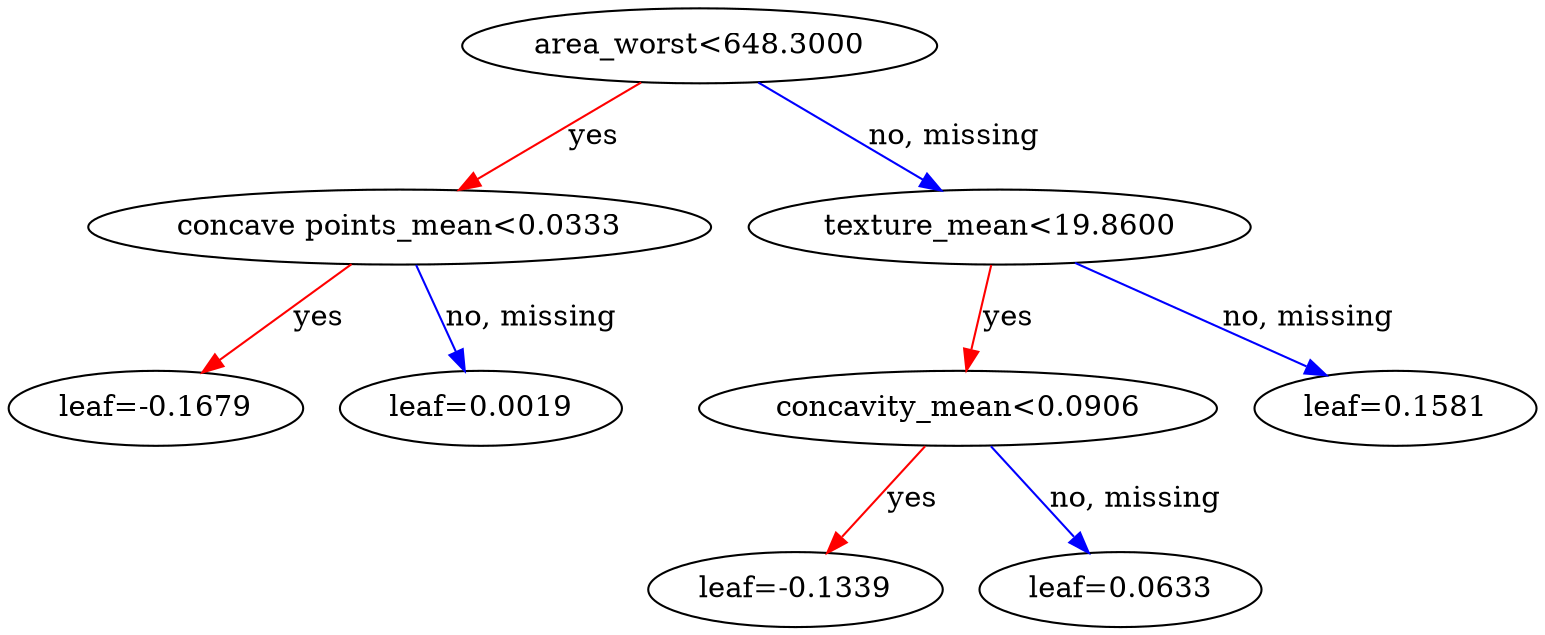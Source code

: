 digraph {
    graph [ rankdir=TB ]
    graph [ rankdir="UD" ]

    0 [ label="area_worst<648.3000" ]
    0 -> 1 [label="yes" color="#FF0000"]
    0 -> 2 [label="no, missing" color="#0000FF"]

    1 [ label="concave points_mean<0.0333" ]
    1 -> 3 [label="yes" color="#FF0000"]
    1 -> 4 [label="no, missing" color="#0000FF"]

    3 [ label="leaf=-0.1679" ]

    4 [ label="leaf=0.0019" ]

    2 [ label="texture_mean<19.8600" ]
    2 -> 5 [label="yes" color="#FF0000"]
    2 -> 6 [label="no, missing" color="#0000FF"]

    5 [ label="concavity_mean<0.0906" ]
    5 -> 7 [label="yes" color="#FF0000"]
    5 -> 8 [label="no, missing" color="#0000FF"]

    7 [ label="leaf=-0.1339" ]

    8 [ label="leaf=0.0633" ]

    6 [ label="leaf=0.1581" ]
}
